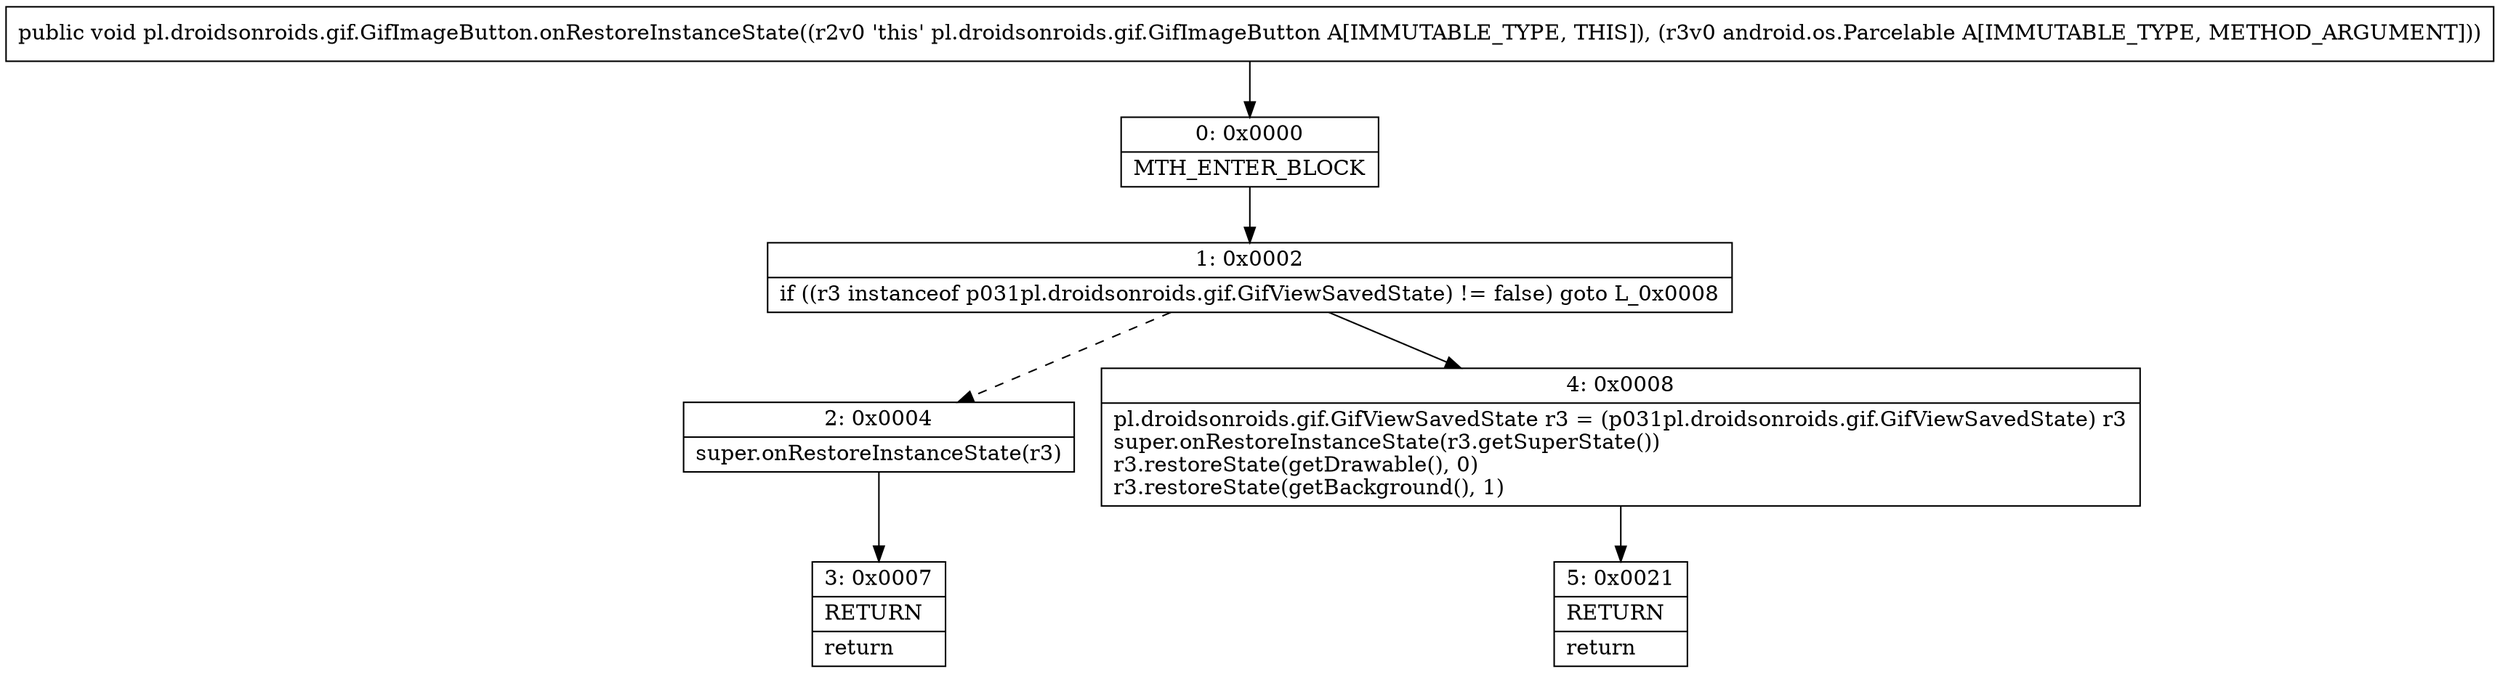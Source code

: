 digraph "CFG forpl.droidsonroids.gif.GifImageButton.onRestoreInstanceState(Landroid\/os\/Parcelable;)V" {
Node_0 [shape=record,label="{0\:\ 0x0000|MTH_ENTER_BLOCK\l}"];
Node_1 [shape=record,label="{1\:\ 0x0002|if ((r3 instanceof p031pl.droidsonroids.gif.GifViewSavedState) != false) goto L_0x0008\l}"];
Node_2 [shape=record,label="{2\:\ 0x0004|super.onRestoreInstanceState(r3)\l}"];
Node_3 [shape=record,label="{3\:\ 0x0007|RETURN\l|return\l}"];
Node_4 [shape=record,label="{4\:\ 0x0008|pl.droidsonroids.gif.GifViewSavedState r3 = (p031pl.droidsonroids.gif.GifViewSavedState) r3\lsuper.onRestoreInstanceState(r3.getSuperState())\lr3.restoreState(getDrawable(), 0)\lr3.restoreState(getBackground(), 1)\l}"];
Node_5 [shape=record,label="{5\:\ 0x0021|RETURN\l|return\l}"];
MethodNode[shape=record,label="{public void pl.droidsonroids.gif.GifImageButton.onRestoreInstanceState((r2v0 'this' pl.droidsonroids.gif.GifImageButton A[IMMUTABLE_TYPE, THIS]), (r3v0 android.os.Parcelable A[IMMUTABLE_TYPE, METHOD_ARGUMENT])) }"];
MethodNode -> Node_0;
Node_0 -> Node_1;
Node_1 -> Node_2[style=dashed];
Node_1 -> Node_4;
Node_2 -> Node_3;
Node_4 -> Node_5;
}

